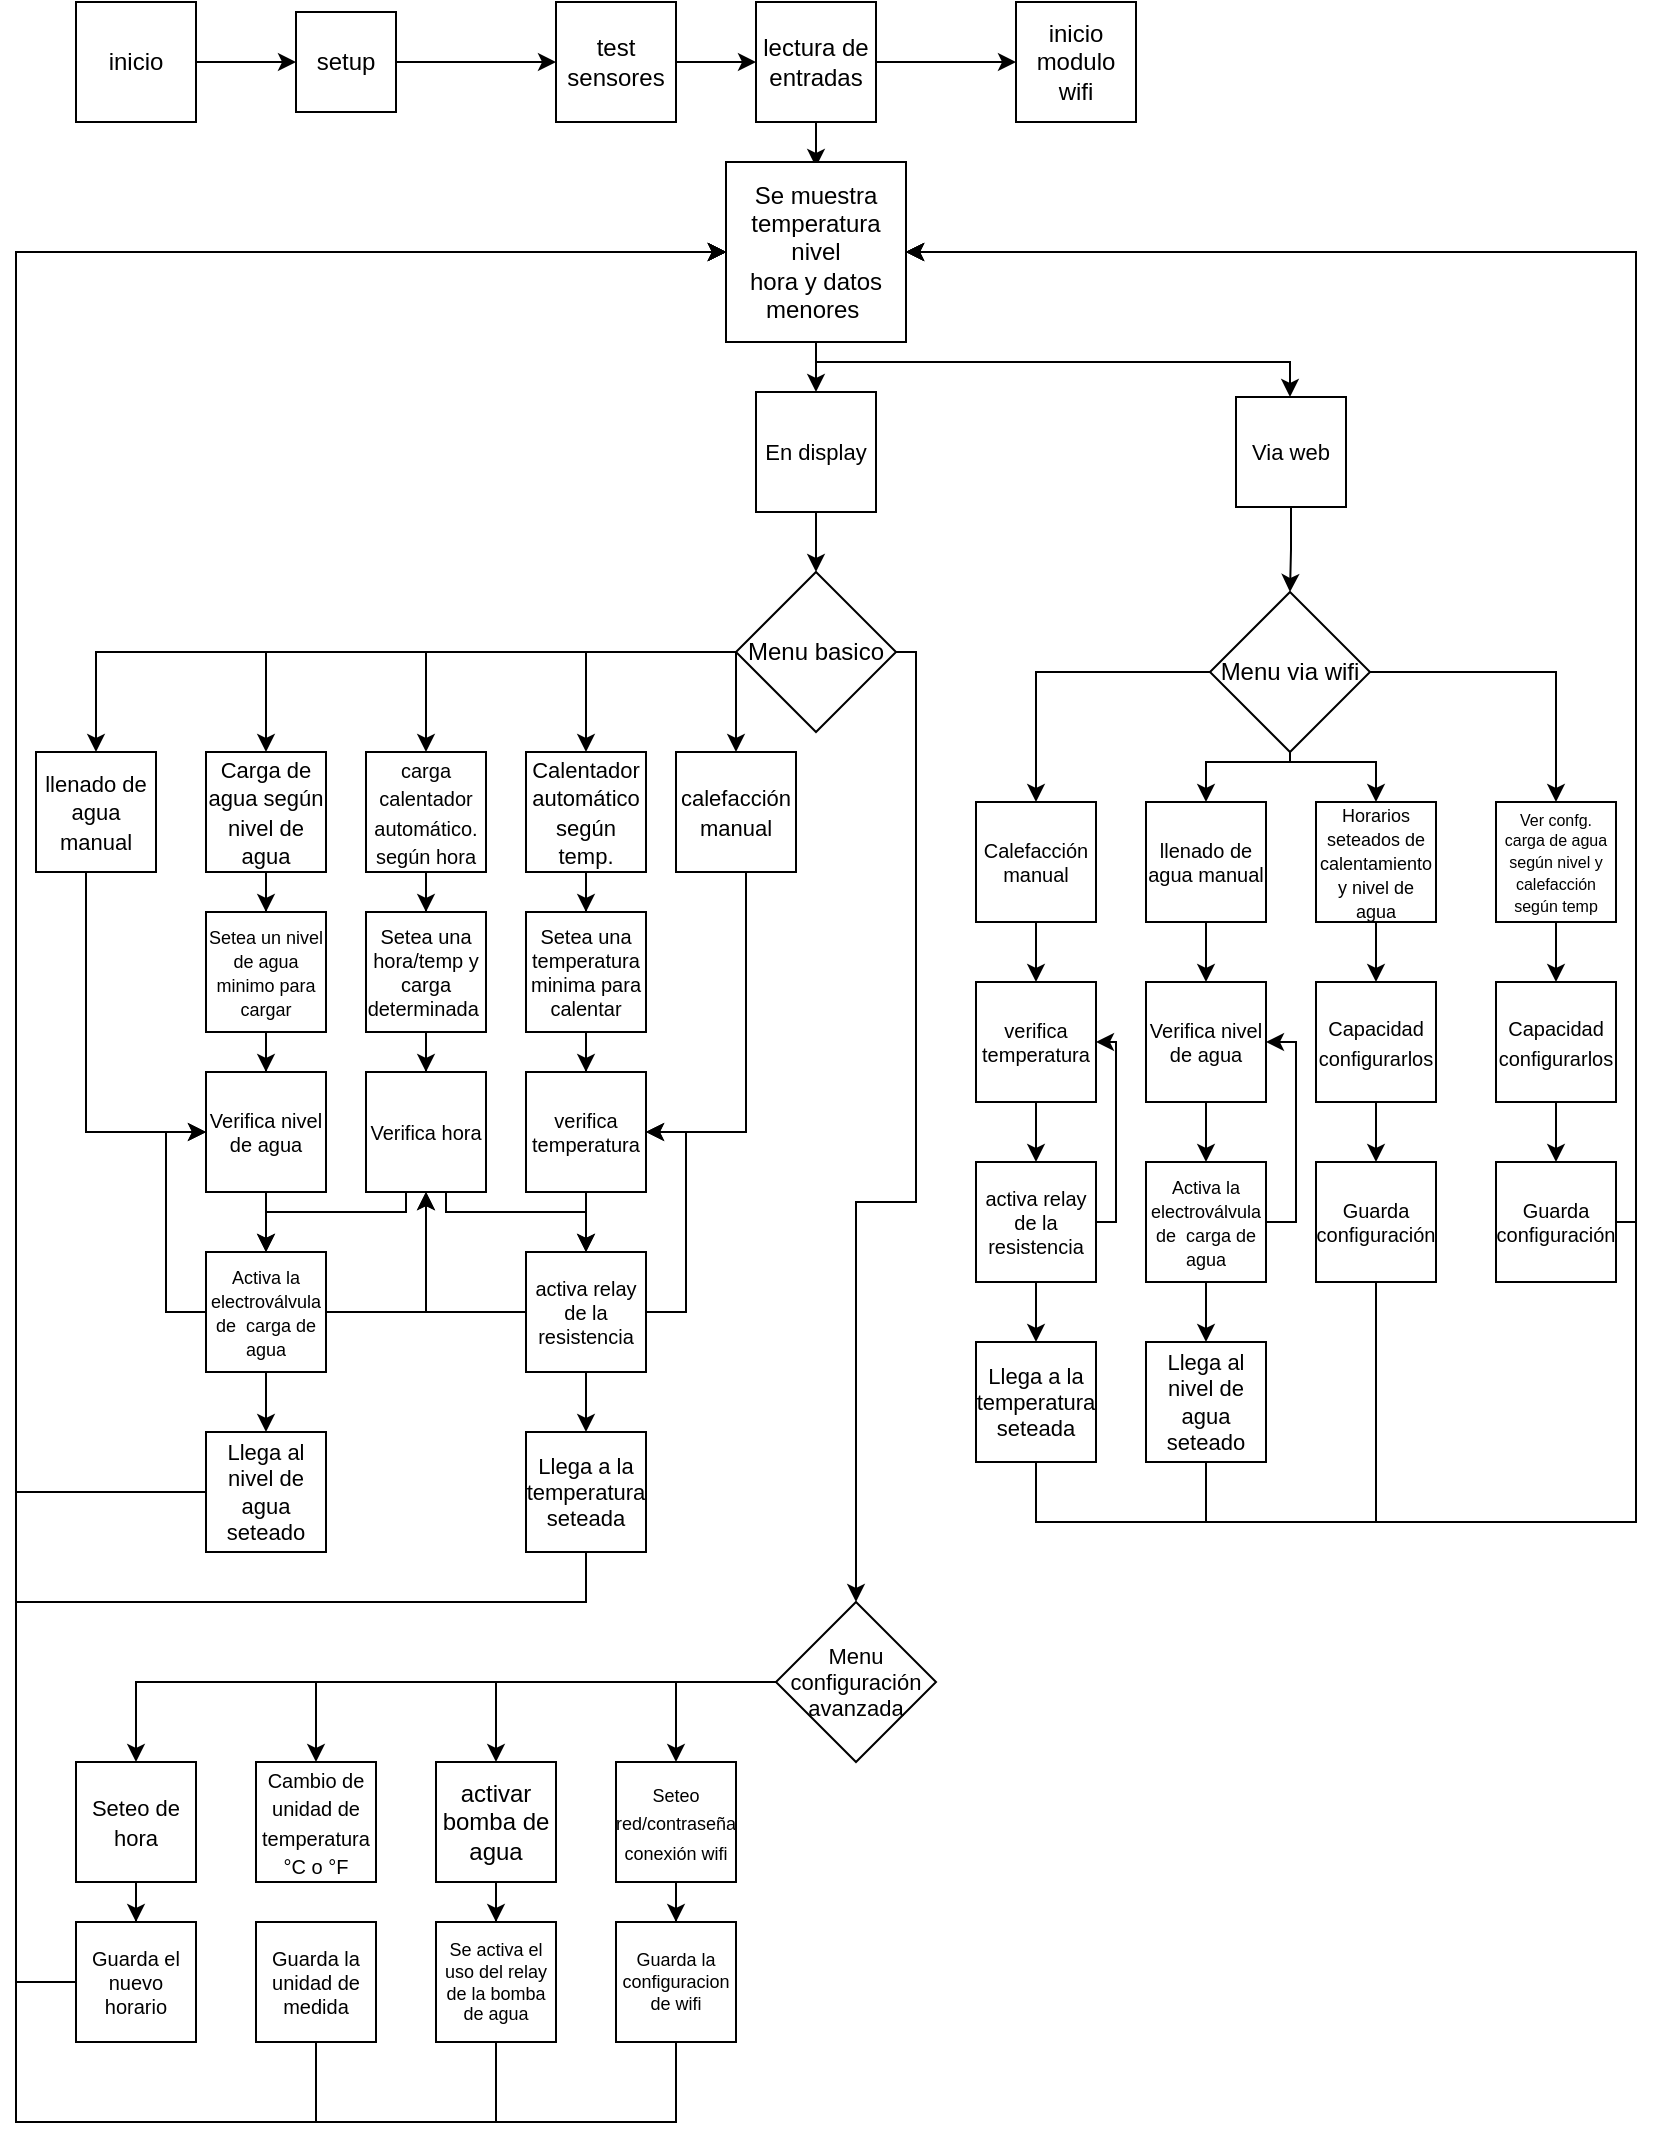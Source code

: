 <mxfile version="17.4.0" type="device"><diagram id="jpX7Jdyhy1AJsTNBCD2W" name="Page-1"><mxGraphModel dx="1201" dy="700" grid="1" gridSize="10" guides="1" tooltips="1" connect="1" arrows="1" fold="1" page="1" pageScale="1" pageWidth="850" pageHeight="1100" math="0" shadow="0"><root><mxCell id="0"/><mxCell id="1" parent="0"/><mxCell id="72VWgayE18yWbOu8ScUy-3" style="edgeStyle=orthogonalEdgeStyle;rounded=0;orthogonalLoop=1;jettySize=auto;html=1;" edge="1" parent="1" source="72VWgayE18yWbOu8ScUy-1" target="72VWgayE18yWbOu8ScUy-2"><mxGeometry relative="1" as="geometry"/></mxCell><mxCell id="72VWgayE18yWbOu8ScUy-1" value="inicio" style="whiteSpace=wrap;html=1;aspect=fixed;" vertex="1" parent="1"><mxGeometry x="50" y="20" width="60" height="60" as="geometry"/></mxCell><mxCell id="72VWgayE18yWbOu8ScUy-5" style="edgeStyle=orthogonalEdgeStyle;rounded=0;orthogonalLoop=1;jettySize=auto;html=1;entryX=0;entryY=0.5;entryDx=0;entryDy=0;" edge="1" parent="1" source="72VWgayE18yWbOu8ScUy-2" target="72VWgayE18yWbOu8ScUy-4"><mxGeometry relative="1" as="geometry"/></mxCell><mxCell id="72VWgayE18yWbOu8ScUy-2" value="setup" style="whiteSpace=wrap;html=1;aspect=fixed;" vertex="1" parent="1"><mxGeometry x="160" y="25" width="50" height="50" as="geometry"/></mxCell><mxCell id="72VWgayE18yWbOu8ScUy-7" style="edgeStyle=orthogonalEdgeStyle;rounded=0;orthogonalLoop=1;jettySize=auto;html=1;entryX=0;entryY=0.5;entryDx=0;entryDy=0;" edge="1" parent="1" source="72VWgayE18yWbOu8ScUy-4" target="72VWgayE18yWbOu8ScUy-6"><mxGeometry relative="1" as="geometry"/></mxCell><mxCell id="72VWgayE18yWbOu8ScUy-4" value="test sensores" style="whiteSpace=wrap;html=1;aspect=fixed;" vertex="1" parent="1"><mxGeometry x="290" y="20" width="60" height="60" as="geometry"/></mxCell><mxCell id="72VWgayE18yWbOu8ScUy-9" style="edgeStyle=orthogonalEdgeStyle;rounded=0;orthogonalLoop=1;jettySize=auto;html=1;entryX=0.5;entryY=0;entryDx=0;entryDy=0;" edge="1" parent="1" source="72VWgayE18yWbOu8ScUy-6"><mxGeometry relative="1" as="geometry"><mxPoint x="420" y="102.5" as="targetPoint"/></mxGeometry></mxCell><mxCell id="72VWgayE18yWbOu8ScUy-93" style="edgeStyle=orthogonalEdgeStyle;rounded=0;orthogonalLoop=1;jettySize=auto;html=1;fontSize=9;" edge="1" parent="1" source="72VWgayE18yWbOu8ScUy-6" target="72VWgayE18yWbOu8ScUy-92"><mxGeometry relative="1" as="geometry"/></mxCell><mxCell id="72VWgayE18yWbOu8ScUy-6" value="lectura de entradas" style="whiteSpace=wrap;html=1;aspect=fixed;" vertex="1" parent="1"><mxGeometry x="390" y="20" width="60" height="60" as="geometry"/></mxCell><mxCell id="72VWgayE18yWbOu8ScUy-23" style="edgeStyle=orthogonalEdgeStyle;rounded=0;orthogonalLoop=1;jettySize=auto;html=1;entryX=0.5;entryY=0;entryDx=0;entryDy=0;" edge="1" parent="1" source="72VWgayE18yWbOu8ScUy-11" target="72VWgayE18yWbOu8ScUy-13"><mxGeometry relative="1" as="geometry"/></mxCell><mxCell id="72VWgayE18yWbOu8ScUy-25" style="edgeStyle=orthogonalEdgeStyle;rounded=0;orthogonalLoop=1;jettySize=auto;html=1;entryX=0.5;entryY=0;entryDx=0;entryDy=0;fontSize=10;" edge="1" parent="1" source="72VWgayE18yWbOu8ScUy-11" target="72VWgayE18yWbOu8ScUy-14"><mxGeometry relative="1" as="geometry"/></mxCell><mxCell id="72VWgayE18yWbOu8ScUy-29" style="edgeStyle=orthogonalEdgeStyle;rounded=0;orthogonalLoop=1;jettySize=auto;html=1;entryX=0.5;entryY=0;entryDx=0;entryDy=0;fontSize=10;" edge="1" parent="1" source="72VWgayE18yWbOu8ScUy-11" target="72VWgayE18yWbOu8ScUy-16"><mxGeometry relative="1" as="geometry"/></mxCell><mxCell id="72VWgayE18yWbOu8ScUy-30" style="edgeStyle=orthogonalEdgeStyle;rounded=0;orthogonalLoop=1;jettySize=auto;html=1;entryX=0.5;entryY=0;entryDx=0;entryDy=0;fontSize=10;" edge="1" parent="1" source="72VWgayE18yWbOu8ScUy-11" target="72VWgayE18yWbOu8ScUy-15"><mxGeometry relative="1" as="geometry"/></mxCell><mxCell id="72VWgayE18yWbOu8ScUy-95" style="edgeStyle=orthogonalEdgeStyle;rounded=0;orthogonalLoop=1;jettySize=auto;html=1;fontSize=12;exitX=0;exitY=0.5;exitDx=0;exitDy=0;entryX=0.5;entryY=0;entryDx=0;entryDy=0;" edge="1" parent="1" source="72VWgayE18yWbOu8ScUy-11" target="72VWgayE18yWbOu8ScUy-17"><mxGeometry relative="1" as="geometry"><mxPoint x="395" y="375" as="targetPoint"/><Array as="points"><mxPoint x="380" y="375"/><mxPoint x="380" y="375"/></Array></mxGeometry></mxCell><mxCell id="72VWgayE18yWbOu8ScUy-117" style="edgeStyle=orthogonalEdgeStyle;rounded=0;orthogonalLoop=1;jettySize=auto;html=1;entryX=0.5;entryY=0;entryDx=0;entryDy=0;fontSize=11;" edge="1" parent="1" source="72VWgayE18yWbOu8ScUy-11" target="72VWgayE18yWbOu8ScUy-116"><mxGeometry relative="1" as="geometry"><Array as="points"><mxPoint x="470" y="345"/><mxPoint x="470" y="620"/><mxPoint x="440" y="620"/><mxPoint x="440" y="820"/></Array></mxGeometry></mxCell><mxCell id="72VWgayE18yWbOu8ScUy-11" value="Menu basico" style="rhombus;whiteSpace=wrap;html=1;" vertex="1" parent="1"><mxGeometry x="380" y="305" width="80" height="80" as="geometry"/></mxCell><mxCell id="72VWgayE18yWbOu8ScUy-100" style="edgeStyle=orthogonalEdgeStyle;rounded=0;orthogonalLoop=1;jettySize=auto;html=1;entryX=0;entryY=0.5;entryDx=0;entryDy=0;fontSize=9;" edge="1" parent="1" source="72VWgayE18yWbOu8ScUy-13" target="72VWgayE18yWbOu8ScUy-68"><mxGeometry relative="1" as="geometry"><Array as="points"><mxPoint x="55" y="585"/></Array></mxGeometry></mxCell><mxCell id="72VWgayE18yWbOu8ScUy-13" value="&lt;span style=&quot;font-size: 11px&quot;&gt;llenado de agua manual&lt;/span&gt;" style="whiteSpace=wrap;html=1;aspect=fixed;" vertex="1" parent="1"><mxGeometry x="30" y="395" width="60" height="60" as="geometry"/></mxCell><mxCell id="72VWgayE18yWbOu8ScUy-72" style="edgeStyle=orthogonalEdgeStyle;rounded=0;orthogonalLoop=1;jettySize=auto;html=1;entryX=0.5;entryY=0;entryDx=0;entryDy=0;fontSize=9;" edge="1" parent="1" source="72VWgayE18yWbOu8ScUy-14" target="72VWgayE18yWbOu8ScUy-67"><mxGeometry relative="1" as="geometry"/></mxCell><mxCell id="72VWgayE18yWbOu8ScUy-14" value="&lt;span style=&quot;font-size: 11px&quot;&gt;Carga de agua según nivel de agua&lt;/span&gt;" style="whiteSpace=wrap;html=1;aspect=fixed;" vertex="1" parent="1"><mxGeometry x="115" y="395" width="60" height="60" as="geometry"/></mxCell><mxCell id="72VWgayE18yWbOu8ScUy-73" style="edgeStyle=orthogonalEdgeStyle;rounded=0;orthogonalLoop=1;jettySize=auto;html=1;entryX=0.5;entryY=0;entryDx=0;entryDy=0;fontSize=9;" edge="1" parent="1" source="72VWgayE18yWbOu8ScUy-15" target="72VWgayE18yWbOu8ScUy-63"><mxGeometry relative="1" as="geometry"/></mxCell><mxCell id="72VWgayE18yWbOu8ScUy-15" value="&lt;span style=&quot;font-size: 10px&quot;&gt;carga&lt;/span&gt;&lt;br style=&quot;font-size: 10px&quot;&gt;&lt;span style=&quot;font-size: 10px&quot;&gt;calentador&lt;/span&gt;&lt;br style=&quot;font-size: 10px&quot;&gt;&lt;span style=&quot;font-size: 10px&quot;&gt;automático. según hora&lt;/span&gt;" style="whiteSpace=wrap;html=1;aspect=fixed;" vertex="1" parent="1"><mxGeometry x="195" y="395" width="60" height="60" as="geometry"/></mxCell><mxCell id="72VWgayE18yWbOu8ScUy-74" style="edgeStyle=orthogonalEdgeStyle;rounded=0;orthogonalLoop=1;jettySize=auto;html=1;entryX=0.5;entryY=0;entryDx=0;entryDy=0;fontSize=9;" edge="1" parent="1" source="72VWgayE18yWbOu8ScUy-16" target="72VWgayE18yWbOu8ScUy-65"><mxGeometry relative="1" as="geometry"/></mxCell><mxCell id="72VWgayE18yWbOu8ScUy-16" value="&lt;span style=&quot;font-size: 11px&quot;&gt;Calentador automático según temp.&lt;/span&gt;" style="whiteSpace=wrap;html=1;aspect=fixed;" vertex="1" parent="1"><mxGeometry x="275" y="395" width="60" height="60" as="geometry"/></mxCell><mxCell id="72VWgayE18yWbOu8ScUy-98" style="edgeStyle=orthogonalEdgeStyle;rounded=0;orthogonalLoop=1;jettySize=auto;html=1;entryX=1;entryY=0.5;entryDx=0;entryDy=0;fontSize=12;" edge="1" parent="1" source="72VWgayE18yWbOu8ScUy-17" target="72VWgayE18yWbOu8ScUy-70"><mxGeometry relative="1" as="geometry"><Array as="points"><mxPoint x="385" y="585"/></Array></mxGeometry></mxCell><mxCell id="72VWgayE18yWbOu8ScUy-17" value="&lt;font style=&quot;font-size: 11px&quot;&gt;calefacción manual&lt;/font&gt;" style="whiteSpace=wrap;html=1;aspect=fixed;" vertex="1" parent="1"><mxGeometry x="350" y="395" width="60" height="60" as="geometry"/></mxCell><mxCell id="72VWgayE18yWbOu8ScUy-85" style="edgeStyle=orthogonalEdgeStyle;rounded=0;orthogonalLoop=1;jettySize=auto;html=1;entryX=0.5;entryY=0;entryDx=0;entryDy=0;fontSize=9;" edge="1" parent="1" source="72VWgayE18yWbOu8ScUy-18" target="72VWgayE18yWbOu8ScUy-82"><mxGeometry relative="1" as="geometry"/></mxCell><mxCell id="72VWgayE18yWbOu8ScUy-18" value="&lt;span style=&quot;font-size: 11px&quot;&gt;Seteo de hora&lt;/span&gt;" style="whiteSpace=wrap;html=1;aspect=fixed;" vertex="1" parent="1"><mxGeometry x="50" y="900" width="60" height="60" as="geometry"/></mxCell><mxCell id="72VWgayE18yWbOu8ScUy-19" value="&lt;font style=&quot;font-size: 10px&quot;&gt;Cambio de unidad de temperatura&lt;br&gt;°C o °F&lt;/font&gt;" style="whiteSpace=wrap;html=1;aspect=fixed;" vertex="1" parent="1"><mxGeometry x="140" y="900" width="60" height="60" as="geometry"/></mxCell><mxCell id="72VWgayE18yWbOu8ScUy-88" style="edgeStyle=orthogonalEdgeStyle;rounded=0;orthogonalLoop=1;jettySize=auto;html=1;entryX=0.5;entryY=0;entryDx=0;entryDy=0;fontSize=9;" edge="1" parent="1" source="72VWgayE18yWbOu8ScUy-22" target="72VWgayE18yWbOu8ScUy-87"><mxGeometry relative="1" as="geometry"/></mxCell><mxCell id="72VWgayE18yWbOu8ScUy-22" value="activar bomba de agua" style="whiteSpace=wrap;html=1;aspect=fixed;" vertex="1" parent="1"><mxGeometry x="230" y="900" width="60" height="60" as="geometry"/></mxCell><mxCell id="72VWgayE18yWbOu8ScUy-103" style="edgeStyle=orthogonalEdgeStyle;rounded=0;orthogonalLoop=1;jettySize=auto;html=1;entryX=0.5;entryY=1;entryDx=0;entryDy=0;fontSize=9;" edge="1" parent="1" source="72VWgayE18yWbOu8ScUy-36" target="72VWgayE18yWbOu8ScUy-69"><mxGeometry relative="1" as="geometry"/></mxCell><mxCell id="72VWgayE18yWbOu8ScUy-104" style="edgeStyle=orthogonalEdgeStyle;rounded=0;orthogonalLoop=1;jettySize=auto;html=1;entryX=1;entryY=0.5;entryDx=0;entryDy=0;fontSize=9;" edge="1" parent="1" source="72VWgayE18yWbOu8ScUy-36" target="72VWgayE18yWbOu8ScUy-70"><mxGeometry relative="1" as="geometry"><Array as="points"><mxPoint x="355" y="675"/><mxPoint x="355" y="585"/></Array></mxGeometry></mxCell><mxCell id="72VWgayE18yWbOu8ScUy-108" style="edgeStyle=orthogonalEdgeStyle;rounded=0;orthogonalLoop=1;jettySize=auto;html=1;entryX=0.5;entryY=0;entryDx=0;entryDy=0;fontSize=11;" edge="1" parent="1" source="72VWgayE18yWbOu8ScUy-36" target="72VWgayE18yWbOu8ScUy-106"><mxGeometry relative="1" as="geometry"/></mxCell><mxCell id="72VWgayE18yWbOu8ScUy-36" value="activa relay de la resistencia" style="whiteSpace=wrap;html=1;aspect=fixed;fontSize=10;" vertex="1" parent="1"><mxGeometry x="275" y="645" width="60" height="60" as="geometry"/></mxCell><mxCell id="72VWgayE18yWbOu8ScUy-101" style="edgeStyle=orthogonalEdgeStyle;rounded=0;orthogonalLoop=1;jettySize=auto;html=1;entryX=0;entryY=0.5;entryDx=0;entryDy=0;fontSize=9;" edge="1" parent="1" source="72VWgayE18yWbOu8ScUy-44" target="72VWgayE18yWbOu8ScUy-68"><mxGeometry relative="1" as="geometry"><Array as="points"><mxPoint x="95" y="675"/><mxPoint x="95" y="585"/></Array></mxGeometry></mxCell><mxCell id="72VWgayE18yWbOu8ScUy-102" style="edgeStyle=orthogonalEdgeStyle;rounded=0;orthogonalLoop=1;jettySize=auto;html=1;entryX=0.5;entryY=1;entryDx=0;entryDy=0;fontSize=9;" edge="1" parent="1" source="72VWgayE18yWbOu8ScUy-44" target="72VWgayE18yWbOu8ScUy-69"><mxGeometry relative="1" as="geometry"/></mxCell><mxCell id="72VWgayE18yWbOu8ScUy-107" style="edgeStyle=orthogonalEdgeStyle;rounded=0;orthogonalLoop=1;jettySize=auto;html=1;entryX=0.5;entryY=0;entryDx=0;entryDy=0;fontSize=11;" edge="1" parent="1" source="72VWgayE18yWbOu8ScUy-44" target="72VWgayE18yWbOu8ScUy-105"><mxGeometry relative="1" as="geometry"/></mxCell><mxCell id="72VWgayE18yWbOu8ScUy-44" value="&lt;font style=&quot;font-size: 9px&quot;&gt;Activa la electroválvula de&amp;nbsp; carga de agua&lt;/font&gt;" style="whiteSpace=wrap;html=1;aspect=fixed;fontSize=10;" vertex="1" parent="1"><mxGeometry x="115" y="645" width="60" height="60" as="geometry"/></mxCell><mxCell id="72VWgayE18yWbOu8ScUy-62" style="edgeStyle=orthogonalEdgeStyle;rounded=0;orthogonalLoop=1;jettySize=auto;html=1;entryX=0.5;entryY=0;entryDx=0;entryDy=0;fontSize=10;" edge="1" parent="1" source="72VWgayE18yWbOu8ScUy-63" target="72VWgayE18yWbOu8ScUy-69"><mxGeometry relative="1" as="geometry"/></mxCell><mxCell id="72VWgayE18yWbOu8ScUy-63" value="Setea una hora/temp y carga determinada&amp;nbsp;" style="whiteSpace=wrap;html=1;aspect=fixed;fontSize=10;" vertex="1" parent="1"><mxGeometry x="195" y="475" width="60" height="60" as="geometry"/></mxCell><mxCell id="72VWgayE18yWbOu8ScUy-64" style="edgeStyle=orthogonalEdgeStyle;rounded=0;orthogonalLoop=1;jettySize=auto;html=1;entryX=0.5;entryY=0;entryDx=0;entryDy=0;fontSize=10;" edge="1" parent="1" source="72VWgayE18yWbOu8ScUy-65" target="72VWgayE18yWbOu8ScUy-70"><mxGeometry relative="1" as="geometry"/></mxCell><mxCell id="72VWgayE18yWbOu8ScUy-65" value="Setea una temperatura minima para calentar" style="whiteSpace=wrap;html=1;aspect=fixed;fontSize=10;" vertex="1" parent="1"><mxGeometry x="275" y="475" width="60" height="60" as="geometry"/></mxCell><mxCell id="72VWgayE18yWbOu8ScUy-66" style="edgeStyle=orthogonalEdgeStyle;rounded=0;orthogonalLoop=1;jettySize=auto;html=1;entryX=0.5;entryY=0;entryDx=0;entryDy=0;fontSize=9;" edge="1" parent="1" source="72VWgayE18yWbOu8ScUy-67" target="72VWgayE18yWbOu8ScUy-68"><mxGeometry relative="1" as="geometry"/></mxCell><mxCell id="72VWgayE18yWbOu8ScUy-67" value="&lt;font style=&quot;font-size: 9px&quot;&gt;Setea un nivel de agua minimo para cargar&lt;/font&gt;" style="whiteSpace=wrap;html=1;aspect=fixed;fontSize=10;" vertex="1" parent="1"><mxGeometry x="115" y="475" width="60" height="60" as="geometry"/></mxCell><mxCell id="72VWgayE18yWbOu8ScUy-76" style="edgeStyle=orthogonalEdgeStyle;rounded=0;orthogonalLoop=1;jettySize=auto;html=1;entryX=0.5;entryY=0;entryDx=0;entryDy=0;fontSize=9;" edge="1" parent="1" source="72VWgayE18yWbOu8ScUy-68" target="72VWgayE18yWbOu8ScUy-44"><mxGeometry relative="1" as="geometry"/></mxCell><mxCell id="72VWgayE18yWbOu8ScUy-68" value="Verifica nivel de agua" style="whiteSpace=wrap;html=1;aspect=fixed;fontSize=10;" vertex="1" parent="1"><mxGeometry x="115" y="555" width="60" height="60" as="geometry"/></mxCell><mxCell id="72VWgayE18yWbOu8ScUy-77" style="edgeStyle=orthogonalEdgeStyle;rounded=0;orthogonalLoop=1;jettySize=auto;html=1;entryX=0.5;entryY=0;entryDx=0;entryDy=0;fontSize=9;" edge="1" parent="1" source="72VWgayE18yWbOu8ScUy-69" target="72VWgayE18yWbOu8ScUy-44"><mxGeometry relative="1" as="geometry"><Array as="points"><mxPoint x="215" y="625"/><mxPoint x="145" y="625"/></Array></mxGeometry></mxCell><mxCell id="72VWgayE18yWbOu8ScUy-79" value="" style="edgeStyle=orthogonalEdgeStyle;rounded=0;orthogonalLoop=1;jettySize=auto;html=1;fontSize=9;" edge="1" parent="1" source="72VWgayE18yWbOu8ScUy-69" target="72VWgayE18yWbOu8ScUy-36"><mxGeometry relative="1" as="geometry"><Array as="points"><mxPoint x="235" y="625"/><mxPoint x="305" y="625"/></Array></mxGeometry></mxCell><mxCell id="72VWgayE18yWbOu8ScUy-69" value="Verifica hora" style="whiteSpace=wrap;html=1;aspect=fixed;fontSize=10;" vertex="1" parent="1"><mxGeometry x="195" y="555" width="60" height="60" as="geometry"/></mxCell><mxCell id="72VWgayE18yWbOu8ScUy-80" value="" style="edgeStyle=orthogonalEdgeStyle;rounded=0;orthogonalLoop=1;jettySize=auto;html=1;fontSize=9;" edge="1" parent="1" source="72VWgayE18yWbOu8ScUy-70" target="72VWgayE18yWbOu8ScUy-36"><mxGeometry relative="1" as="geometry"><Array as="points"><mxPoint x="305" y="645"/><mxPoint x="305" y="645"/></Array></mxGeometry></mxCell><mxCell id="72VWgayE18yWbOu8ScUy-70" value="verifica temperatura" style="whiteSpace=wrap;html=1;aspect=fixed;fontSize=10;" vertex="1" parent="1"><mxGeometry x="275" y="555" width="60" height="60" as="geometry"/></mxCell><mxCell id="72VWgayE18yWbOu8ScUy-124" style="edgeStyle=orthogonalEdgeStyle;rounded=0;orthogonalLoop=1;jettySize=auto;html=1;entryX=0;entryY=0.5;entryDx=0;entryDy=0;fontSize=10;" edge="1" parent="1" source="72VWgayE18yWbOu8ScUy-82" target="72VWgayE18yWbOu8ScUy-8"><mxGeometry relative="1" as="geometry"><Array as="points"><mxPoint x="20" y="1010"/><mxPoint x="20" y="145"/></Array></mxGeometry></mxCell><mxCell id="72VWgayE18yWbOu8ScUy-82" value="&lt;font style=&quot;font-size: 10px&quot;&gt;Guarda el nuevo horario&lt;/font&gt;" style="whiteSpace=wrap;html=1;aspect=fixed;fontSize=9;" vertex="1" parent="1"><mxGeometry x="50" y="980" width="60" height="60" as="geometry"/></mxCell><mxCell id="72VWgayE18yWbOu8ScUy-122" style="edgeStyle=orthogonalEdgeStyle;rounded=0;orthogonalLoop=1;jettySize=auto;html=1;entryX=0;entryY=0.5;entryDx=0;entryDy=0;fontSize=10;" edge="1" parent="1" source="72VWgayE18yWbOu8ScUy-87" target="72VWgayE18yWbOu8ScUy-8"><mxGeometry relative="1" as="geometry"><Array as="points"><mxPoint x="260" y="1080"/><mxPoint x="20" y="1080"/><mxPoint x="20" y="145"/></Array></mxGeometry></mxCell><mxCell id="72VWgayE18yWbOu8ScUy-87" value="Se activa el uso del relay de la bomba de agua" style="whiteSpace=wrap;html=1;aspect=fixed;fontSize=9;" vertex="1" parent="1"><mxGeometry x="230" y="980" width="60" height="60" as="geometry"/></mxCell><mxCell id="72VWgayE18yWbOu8ScUy-112" style="edgeStyle=orthogonalEdgeStyle;rounded=0;orthogonalLoop=1;jettySize=auto;html=1;entryX=0.5;entryY=0;entryDx=0;entryDy=0;fontSize=11;" edge="1" parent="1" source="72VWgayE18yWbOu8ScUy-8" target="72VWgayE18yWbOu8ScUy-111"><mxGeometry relative="1" as="geometry"/></mxCell><mxCell id="72VWgayE18yWbOu8ScUy-115" style="edgeStyle=orthogonalEdgeStyle;rounded=0;orthogonalLoop=1;jettySize=auto;html=1;entryX=0.5;entryY=0;entryDx=0;entryDy=0;fontSize=11;" edge="1" parent="1" source="72VWgayE18yWbOu8ScUy-8" target="72VWgayE18yWbOu8ScUy-114"><mxGeometry relative="1" as="geometry"><Array as="points"><mxPoint x="420" y="200"/><mxPoint x="657" y="200"/><mxPoint x="657" y="217"/></Array></mxGeometry></mxCell><mxCell id="72VWgayE18yWbOu8ScUy-8" value="Se muestra temperatura&lt;br&gt;nivel&lt;br&gt;hora y datos menores&amp;nbsp;" style="whiteSpace=wrap;html=1;aspect=fixed;" vertex="1" parent="1"><mxGeometry x="375" y="100" width="90" height="90" as="geometry"/></mxCell><mxCell id="72VWgayE18yWbOu8ScUy-92" value="&lt;font style=&quot;font-size: 12px&quot;&gt;inicio modulo wifi&lt;/font&gt;" style="whiteSpace=wrap;html=1;aspect=fixed;fontSize=9;" vertex="1" parent="1"><mxGeometry x="520" y="20" width="60" height="60" as="geometry"/></mxCell><mxCell id="72VWgayE18yWbOu8ScUy-109" style="edgeStyle=orthogonalEdgeStyle;rounded=0;orthogonalLoop=1;jettySize=auto;html=1;entryX=0;entryY=0.5;entryDx=0;entryDy=0;fontSize=11;" edge="1" parent="1" source="72VWgayE18yWbOu8ScUy-105" target="72VWgayE18yWbOu8ScUy-8"><mxGeometry relative="1" as="geometry"><Array as="points"><mxPoint x="20" y="765"/><mxPoint x="20" y="145"/></Array></mxGeometry></mxCell><mxCell id="72VWgayE18yWbOu8ScUy-105" value="&lt;span style=&quot;font-size: 11px&quot;&gt;Llega al nivel de agua seteado&lt;/span&gt;" style="whiteSpace=wrap;html=1;aspect=fixed;fontSize=9;" vertex="1" parent="1"><mxGeometry x="115" y="735" width="60" height="60" as="geometry"/></mxCell><mxCell id="72VWgayE18yWbOu8ScUy-110" style="edgeStyle=orthogonalEdgeStyle;rounded=0;orthogonalLoop=1;jettySize=auto;html=1;entryX=0;entryY=0.5;entryDx=0;entryDy=0;fontSize=11;" edge="1" parent="1" source="72VWgayE18yWbOu8ScUy-106" target="72VWgayE18yWbOu8ScUy-8"><mxGeometry relative="1" as="geometry"><Array as="points"><mxPoint x="305" y="820"/><mxPoint x="20" y="820"/><mxPoint x="20" y="145"/></Array></mxGeometry></mxCell><mxCell id="72VWgayE18yWbOu8ScUy-106" value="&lt;font style=&quot;font-size: 11px&quot;&gt;Llega a la temperatura seteada&lt;/font&gt;" style="whiteSpace=wrap;html=1;aspect=fixed;fontSize=9;" vertex="1" parent="1"><mxGeometry x="275" y="735" width="60" height="60" as="geometry"/></mxCell><mxCell id="72VWgayE18yWbOu8ScUy-113" style="edgeStyle=orthogonalEdgeStyle;rounded=0;orthogonalLoop=1;jettySize=auto;html=1;entryX=0.5;entryY=0;entryDx=0;entryDy=0;fontSize=11;" edge="1" parent="1" source="72VWgayE18yWbOu8ScUy-111" target="72VWgayE18yWbOu8ScUy-11"><mxGeometry relative="1" as="geometry"/></mxCell><mxCell id="72VWgayE18yWbOu8ScUy-111" value="En display" style="whiteSpace=wrap;html=1;aspect=fixed;fontSize=11;" vertex="1" parent="1"><mxGeometry x="390" y="215" width="60" height="60" as="geometry"/></mxCell><mxCell id="72VWgayE18yWbOu8ScUy-133" style="edgeStyle=orthogonalEdgeStyle;rounded=0;orthogonalLoop=1;jettySize=auto;html=1;entryX=0.5;entryY=0;entryDx=0;entryDy=0;fontSize=12;" edge="1" parent="1" source="72VWgayE18yWbOu8ScUy-114" target="72VWgayE18yWbOu8ScUy-132"><mxGeometry relative="1" as="geometry"/></mxCell><mxCell id="72VWgayE18yWbOu8ScUy-114" value="Via web" style="whiteSpace=wrap;html=1;aspect=fixed;fontSize=11;" vertex="1" parent="1"><mxGeometry x="630" y="217.5" width="55" height="55" as="geometry"/></mxCell><mxCell id="72VWgayE18yWbOu8ScUy-118" style="edgeStyle=orthogonalEdgeStyle;rounded=0;orthogonalLoop=1;jettySize=auto;html=1;entryX=0.5;entryY=0;entryDx=0;entryDy=0;fontSize=11;" edge="1" parent="1" source="72VWgayE18yWbOu8ScUy-116" target="72VWgayE18yWbOu8ScUy-18"><mxGeometry relative="1" as="geometry"/></mxCell><mxCell id="72VWgayE18yWbOu8ScUy-119" style="edgeStyle=orthogonalEdgeStyle;rounded=0;orthogonalLoop=1;jettySize=auto;html=1;entryX=0.5;entryY=0;entryDx=0;entryDy=0;fontSize=11;" edge="1" parent="1" source="72VWgayE18yWbOu8ScUy-116" target="72VWgayE18yWbOu8ScUy-19"><mxGeometry relative="1" as="geometry"/></mxCell><mxCell id="72VWgayE18yWbOu8ScUy-120" style="edgeStyle=orthogonalEdgeStyle;rounded=0;orthogonalLoop=1;jettySize=auto;html=1;entryX=0.5;entryY=0;entryDx=0;entryDy=0;fontSize=11;" edge="1" parent="1" source="72VWgayE18yWbOu8ScUy-116" target="72VWgayE18yWbOu8ScUy-22"><mxGeometry relative="1" as="geometry"/></mxCell><mxCell id="72VWgayE18yWbOu8ScUy-165" style="edgeStyle=orthogonalEdgeStyle;rounded=0;orthogonalLoop=1;jettySize=auto;html=1;entryX=0.5;entryY=0;entryDx=0;entryDy=0;fontSize=9;" edge="1" parent="1" source="72VWgayE18yWbOu8ScUy-116" target="72VWgayE18yWbOu8ScUy-164"><mxGeometry relative="1" as="geometry"/></mxCell><mxCell id="72VWgayE18yWbOu8ScUy-116" value="Menu configuración avanzada" style="rhombus;whiteSpace=wrap;html=1;fontSize=11;" vertex="1" parent="1"><mxGeometry x="400" y="820" width="80" height="80" as="geometry"/></mxCell><mxCell id="72VWgayE18yWbOu8ScUy-123" style="edgeStyle=orthogonalEdgeStyle;rounded=0;orthogonalLoop=1;jettySize=auto;html=1;entryX=0;entryY=0.5;entryDx=0;entryDy=0;fontSize=10;" edge="1" parent="1" source="72VWgayE18yWbOu8ScUy-121" target="72VWgayE18yWbOu8ScUy-8"><mxGeometry relative="1" as="geometry"><Array as="points"><mxPoint x="170" y="1080"/><mxPoint x="20" y="1080"/><mxPoint x="20" y="145"/></Array></mxGeometry></mxCell><mxCell id="72VWgayE18yWbOu8ScUy-121" value="&lt;span style=&quot;font-size: 10px&quot;&gt;Guarda la unidad de medida&lt;/span&gt;" style="whiteSpace=wrap;html=1;aspect=fixed;fontSize=9;" vertex="1" parent="1"><mxGeometry x="140" y="980" width="60" height="60" as="geometry"/></mxCell><mxCell id="72VWgayE18yWbOu8ScUy-143" style="edgeStyle=orthogonalEdgeStyle;rounded=0;orthogonalLoop=1;jettySize=auto;html=1;entryX=0.5;entryY=0;entryDx=0;entryDy=0;fontSize=12;" edge="1" parent="1" source="72VWgayE18yWbOu8ScUy-125" target="72VWgayE18yWbOu8ScUy-141"><mxGeometry relative="1" as="geometry"/></mxCell><mxCell id="72VWgayE18yWbOu8ScUy-125" value="Calefacción manual" style="whiteSpace=wrap;html=1;aspect=fixed;fontSize=10;" vertex="1" parent="1"><mxGeometry x="500" y="420" width="60" height="60" as="geometry"/></mxCell><mxCell id="72VWgayE18yWbOu8ScUy-151" style="edgeStyle=orthogonalEdgeStyle;rounded=0;orthogonalLoop=1;jettySize=auto;html=1;fontSize=12;" edge="1" parent="1" source="72VWgayE18yWbOu8ScUy-127" target="72VWgayE18yWbOu8ScUy-148"><mxGeometry relative="1" as="geometry"/></mxCell><mxCell id="72VWgayE18yWbOu8ScUy-127" value="llenado de agua manual" style="whiteSpace=wrap;html=1;aspect=fixed;fontSize=10;" vertex="1" parent="1"><mxGeometry x="585" y="420" width="60" height="60" as="geometry"/></mxCell><mxCell id="72VWgayE18yWbOu8ScUy-153" style="edgeStyle=orthogonalEdgeStyle;rounded=0;orthogonalLoop=1;jettySize=auto;html=1;entryX=0.5;entryY=0;entryDx=0;entryDy=0;fontSize=12;" edge="1" parent="1" source="72VWgayE18yWbOu8ScUy-129" target="72VWgayE18yWbOu8ScUy-152"><mxGeometry relative="1" as="geometry"/></mxCell><mxCell id="72VWgayE18yWbOu8ScUy-129" value="&lt;font style=&quot;font-size: 9px&quot;&gt;Horarios seteados de calentamiento y nivel de agua&lt;/font&gt;" style="whiteSpace=wrap;html=1;aspect=fixed;fontSize=10;" vertex="1" parent="1"><mxGeometry x="670" y="420" width="60" height="60" as="geometry"/></mxCell><mxCell id="72VWgayE18yWbOu8ScUy-155" style="edgeStyle=orthogonalEdgeStyle;rounded=0;orthogonalLoop=1;jettySize=auto;html=1;entryX=0.5;entryY=0;entryDx=0;entryDy=0;fontSize=10;" edge="1" parent="1" source="72VWgayE18yWbOu8ScUy-131" target="72VWgayE18yWbOu8ScUy-154"><mxGeometry relative="1" as="geometry"/></mxCell><mxCell id="72VWgayE18yWbOu8ScUy-131" value="&lt;font style=&quot;font-size: 8px&quot;&gt;Ver confg. carga de agua según nivel y calefacción según temp&lt;/font&gt;" style="whiteSpace=wrap;html=1;aspect=fixed;fontSize=9;" vertex="1" parent="1"><mxGeometry x="760" y="420" width="60" height="60" as="geometry"/></mxCell><mxCell id="72VWgayE18yWbOu8ScUy-134" style="edgeStyle=orthogonalEdgeStyle;rounded=0;orthogonalLoop=1;jettySize=auto;html=1;entryX=0.5;entryY=0;entryDx=0;entryDy=0;fontSize=12;" edge="1" parent="1" source="72VWgayE18yWbOu8ScUy-132" target="72VWgayE18yWbOu8ScUy-131"><mxGeometry relative="1" as="geometry"/></mxCell><mxCell id="72VWgayE18yWbOu8ScUy-135" style="edgeStyle=orthogonalEdgeStyle;rounded=0;orthogonalLoop=1;jettySize=auto;html=1;entryX=0.5;entryY=0;entryDx=0;entryDy=0;fontSize=12;" edge="1" parent="1" source="72VWgayE18yWbOu8ScUy-132" target="72VWgayE18yWbOu8ScUy-129"><mxGeometry relative="1" as="geometry"><Array as="points"><mxPoint x="657" y="400"/><mxPoint x="700" y="400"/></Array></mxGeometry></mxCell><mxCell id="72VWgayE18yWbOu8ScUy-136" style="edgeStyle=orthogonalEdgeStyle;rounded=0;orthogonalLoop=1;jettySize=auto;html=1;entryX=0.5;entryY=0;entryDx=0;entryDy=0;fontSize=12;" edge="1" parent="1" source="72VWgayE18yWbOu8ScUy-132" target="72VWgayE18yWbOu8ScUy-125"><mxGeometry relative="1" as="geometry"/></mxCell><mxCell id="72VWgayE18yWbOu8ScUy-137" style="edgeStyle=orthogonalEdgeStyle;rounded=0;orthogonalLoop=1;jettySize=auto;html=1;entryX=0.5;entryY=0;entryDx=0;entryDy=0;fontSize=12;" edge="1" parent="1" source="72VWgayE18yWbOu8ScUy-132" target="72VWgayE18yWbOu8ScUy-127"><mxGeometry relative="1" as="geometry"><Array as="points"><mxPoint x="657" y="400"/><mxPoint x="615" y="400"/></Array></mxGeometry></mxCell><mxCell id="72VWgayE18yWbOu8ScUy-132" value="&lt;font style=&quot;font-size: 12px&quot;&gt;Menu via wifi&lt;/font&gt;" style="rhombus;whiteSpace=wrap;html=1;fontSize=8;" vertex="1" parent="1"><mxGeometry x="617" y="315" width="80" height="80" as="geometry"/></mxCell><mxCell id="72VWgayE18yWbOu8ScUy-138" style="edgeStyle=orthogonalEdgeStyle;rounded=0;orthogonalLoop=1;jettySize=auto;html=1;entryX=0.5;entryY=0;entryDx=0;entryDy=0;fontSize=11;" edge="1" parent="1" source="72VWgayE18yWbOu8ScUy-139" target="72VWgayE18yWbOu8ScUy-142"><mxGeometry relative="1" as="geometry"/></mxCell><mxCell id="72VWgayE18yWbOu8ScUy-144" style="edgeStyle=orthogonalEdgeStyle;rounded=0;orthogonalLoop=1;jettySize=auto;html=1;entryX=1;entryY=0.5;entryDx=0;entryDy=0;fontSize=12;" edge="1" parent="1" source="72VWgayE18yWbOu8ScUy-139" target="72VWgayE18yWbOu8ScUy-141"><mxGeometry relative="1" as="geometry"><Array as="points"><mxPoint x="570" y="630"/><mxPoint x="570" y="540"/></Array></mxGeometry></mxCell><mxCell id="72VWgayE18yWbOu8ScUy-139" value="activa relay de la resistencia" style="whiteSpace=wrap;html=1;aspect=fixed;fontSize=10;" vertex="1" parent="1"><mxGeometry x="500" y="600" width="60" height="60" as="geometry"/></mxCell><mxCell id="72VWgayE18yWbOu8ScUy-140" value="" style="edgeStyle=orthogonalEdgeStyle;rounded=0;orthogonalLoop=1;jettySize=auto;html=1;fontSize=9;" edge="1" parent="1" source="72VWgayE18yWbOu8ScUy-141" target="72VWgayE18yWbOu8ScUy-139"><mxGeometry relative="1" as="geometry"><Array as="points"><mxPoint x="530" y="600"/><mxPoint x="530" y="600"/></Array></mxGeometry></mxCell><mxCell id="72VWgayE18yWbOu8ScUy-141" value="verifica temperatura" style="whiteSpace=wrap;html=1;aspect=fixed;fontSize=10;" vertex="1" parent="1"><mxGeometry x="500" y="510" width="60" height="60" as="geometry"/></mxCell><mxCell id="72VWgayE18yWbOu8ScUy-163" style="edgeStyle=orthogonalEdgeStyle;rounded=0;orthogonalLoop=1;jettySize=auto;html=1;entryX=1;entryY=0.5;entryDx=0;entryDy=0;fontSize=10;" edge="1" parent="1" source="72VWgayE18yWbOu8ScUy-142" target="72VWgayE18yWbOu8ScUy-8"><mxGeometry relative="1" as="geometry"><Array as="points"><mxPoint x="530" y="780"/><mxPoint x="830" y="780"/><mxPoint x="830" y="145"/></Array></mxGeometry></mxCell><mxCell id="72VWgayE18yWbOu8ScUy-142" value="&lt;font style=&quot;font-size: 11px&quot;&gt;Llega a la temperatura seteada&lt;/font&gt;" style="whiteSpace=wrap;html=1;aspect=fixed;fontSize=9;" vertex="1" parent="1"><mxGeometry x="500" y="690" width="60" height="60" as="geometry"/></mxCell><mxCell id="72VWgayE18yWbOu8ScUy-145" style="edgeStyle=orthogonalEdgeStyle;rounded=0;orthogonalLoop=1;jettySize=auto;html=1;entryX=0.5;entryY=0;entryDx=0;entryDy=0;fontSize=11;" edge="1" parent="1" source="72VWgayE18yWbOu8ScUy-146" target="72VWgayE18yWbOu8ScUy-149"><mxGeometry relative="1" as="geometry"/></mxCell><mxCell id="72VWgayE18yWbOu8ScUy-150" style="edgeStyle=orthogonalEdgeStyle;rounded=0;orthogonalLoop=1;jettySize=auto;html=1;entryX=1;entryY=0.5;entryDx=0;entryDy=0;fontSize=12;" edge="1" parent="1" source="72VWgayE18yWbOu8ScUy-146" target="72VWgayE18yWbOu8ScUy-148"><mxGeometry relative="1" as="geometry"><Array as="points"><mxPoint x="660" y="630"/><mxPoint x="660" y="540"/></Array></mxGeometry></mxCell><mxCell id="72VWgayE18yWbOu8ScUy-146" value="&lt;font style=&quot;font-size: 9px&quot;&gt;Activa la electroválvula de&amp;nbsp; carga de agua&lt;/font&gt;" style="whiteSpace=wrap;html=1;aspect=fixed;fontSize=10;" vertex="1" parent="1"><mxGeometry x="585" y="600" width="60" height="60" as="geometry"/></mxCell><mxCell id="72VWgayE18yWbOu8ScUy-147" style="edgeStyle=orthogonalEdgeStyle;rounded=0;orthogonalLoop=1;jettySize=auto;html=1;entryX=0.5;entryY=0;entryDx=0;entryDy=0;fontSize=9;" edge="1" parent="1" source="72VWgayE18yWbOu8ScUy-148" target="72VWgayE18yWbOu8ScUy-146"><mxGeometry relative="1" as="geometry"/></mxCell><mxCell id="72VWgayE18yWbOu8ScUy-148" value="Verifica nivel de agua" style="whiteSpace=wrap;html=1;aspect=fixed;fontSize=10;" vertex="1" parent="1"><mxGeometry x="585" y="510" width="60" height="60" as="geometry"/></mxCell><mxCell id="72VWgayE18yWbOu8ScUy-162" style="edgeStyle=orthogonalEdgeStyle;rounded=0;orthogonalLoop=1;jettySize=auto;html=1;entryX=1;entryY=0.5;entryDx=0;entryDy=0;fontSize=10;" edge="1" parent="1" source="72VWgayE18yWbOu8ScUy-149" target="72VWgayE18yWbOu8ScUy-8"><mxGeometry relative="1" as="geometry"><Array as="points"><mxPoint x="615" y="780"/><mxPoint x="830" y="780"/><mxPoint x="830" y="145"/></Array></mxGeometry></mxCell><mxCell id="72VWgayE18yWbOu8ScUy-149" value="&lt;span style=&quot;font-size: 11px&quot;&gt;Llega al nivel de agua seteado&lt;/span&gt;" style="whiteSpace=wrap;html=1;aspect=fixed;fontSize=9;" vertex="1" parent="1"><mxGeometry x="585" y="690" width="60" height="60" as="geometry"/></mxCell><mxCell id="72VWgayE18yWbOu8ScUy-158" style="edgeStyle=orthogonalEdgeStyle;rounded=0;orthogonalLoop=1;jettySize=auto;html=1;fontSize=10;" edge="1" parent="1" source="72VWgayE18yWbOu8ScUy-152" target="72VWgayE18yWbOu8ScUy-156"><mxGeometry relative="1" as="geometry"/></mxCell><mxCell id="72VWgayE18yWbOu8ScUy-152" value="&lt;font style=&quot;font-size: 10px&quot;&gt;Capacidad configurarlos&lt;/font&gt;" style="whiteSpace=wrap;html=1;aspect=fixed;fontSize=12;" vertex="1" parent="1"><mxGeometry x="670" y="510" width="60" height="60" as="geometry"/></mxCell><mxCell id="72VWgayE18yWbOu8ScUy-159" style="edgeStyle=orthogonalEdgeStyle;rounded=0;orthogonalLoop=1;jettySize=auto;html=1;fontSize=10;" edge="1" parent="1" source="72VWgayE18yWbOu8ScUy-154" target="72VWgayE18yWbOu8ScUy-157"><mxGeometry relative="1" as="geometry"/></mxCell><mxCell id="72VWgayE18yWbOu8ScUy-154" value="&lt;font style=&quot;font-size: 10px&quot;&gt;Capacidad configurarlos&lt;/font&gt;" style="whiteSpace=wrap;html=1;aspect=fixed;fontSize=12;" vertex="1" parent="1"><mxGeometry x="760" y="510" width="60" height="60" as="geometry"/></mxCell><mxCell id="72VWgayE18yWbOu8ScUy-161" style="edgeStyle=orthogonalEdgeStyle;rounded=0;orthogonalLoop=1;jettySize=auto;html=1;entryX=1;entryY=0.5;entryDx=0;entryDy=0;fontSize=10;" edge="1" parent="1" source="72VWgayE18yWbOu8ScUy-156" target="72VWgayE18yWbOu8ScUy-8"><mxGeometry relative="1" as="geometry"><Array as="points"><mxPoint x="700" y="780"/><mxPoint x="830" y="780"/><mxPoint x="830" y="145"/></Array></mxGeometry></mxCell><mxCell id="72VWgayE18yWbOu8ScUy-156" value="Guarda configuración" style="whiteSpace=wrap;html=1;aspect=fixed;fontSize=10;" vertex="1" parent="1"><mxGeometry x="670" y="600" width="60" height="60" as="geometry"/></mxCell><mxCell id="72VWgayE18yWbOu8ScUy-160" style="edgeStyle=orthogonalEdgeStyle;rounded=0;orthogonalLoop=1;jettySize=auto;html=1;entryX=1;entryY=0.5;entryDx=0;entryDy=0;fontSize=10;" edge="1" parent="1" source="72VWgayE18yWbOu8ScUy-157" target="72VWgayE18yWbOu8ScUy-8"><mxGeometry relative="1" as="geometry"><Array as="points"><mxPoint x="830" y="630"/><mxPoint x="830" y="145"/></Array></mxGeometry></mxCell><mxCell id="72VWgayE18yWbOu8ScUy-157" value="Guarda configuración" style="whiteSpace=wrap;html=1;aspect=fixed;fontSize=10;" vertex="1" parent="1"><mxGeometry x="760" y="600" width="60" height="60" as="geometry"/></mxCell><mxCell id="72VWgayE18yWbOu8ScUy-168" style="edgeStyle=orthogonalEdgeStyle;rounded=0;orthogonalLoop=1;jettySize=auto;html=1;fontSize=9;" edge="1" parent="1" source="72VWgayE18yWbOu8ScUy-164" target="72VWgayE18yWbOu8ScUy-167"><mxGeometry relative="1" as="geometry"/></mxCell><mxCell id="72VWgayE18yWbOu8ScUy-164" value="&lt;font style=&quot;font-size: 9px&quot;&gt;Seteo red/contraseña conexión wifi&lt;/font&gt;" style="whiteSpace=wrap;html=1;aspect=fixed;" vertex="1" parent="1"><mxGeometry x="320" y="900" width="60" height="60" as="geometry"/></mxCell><mxCell id="72VWgayE18yWbOu8ScUy-169" style="edgeStyle=orthogonalEdgeStyle;rounded=0;orthogonalLoop=1;jettySize=auto;html=1;entryX=0;entryY=0.5;entryDx=0;entryDy=0;fontSize=9;" edge="1" parent="1" source="72VWgayE18yWbOu8ScUy-167" target="72VWgayE18yWbOu8ScUy-8"><mxGeometry relative="1" as="geometry"><Array as="points"><mxPoint x="350" y="1080"/><mxPoint x="20" y="1080"/><mxPoint x="20" y="145"/></Array></mxGeometry></mxCell><mxCell id="72VWgayE18yWbOu8ScUy-167" value="Guarda la configuracion de wifi" style="whiteSpace=wrap;html=1;aspect=fixed;fontSize=9;" vertex="1" parent="1"><mxGeometry x="320" y="980" width="60" height="60" as="geometry"/></mxCell></root></mxGraphModel></diagram></mxfile>